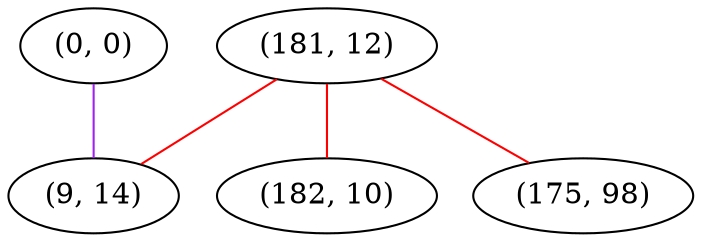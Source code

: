 graph "" {
"(0, 0)";
"(181, 12)";
"(182, 10)";
"(9, 14)";
"(175, 98)";
"(0, 0)" -- "(9, 14)"  [color=purple, key=0, weight=4];
"(181, 12)" -- "(182, 10)"  [color=red, key=0, weight=1];
"(181, 12)" -- "(9, 14)"  [color=red, key=0, weight=1];
"(181, 12)" -- "(175, 98)"  [color=red, key=0, weight=1];
}
